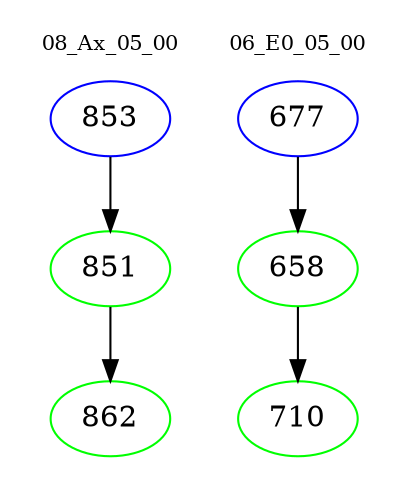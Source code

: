 digraph{
subgraph cluster_0 {
color = white
label = "08_Ax_05_00";
fontsize=10;
T0_853 [label="853", color="blue"]
T0_853 -> T0_851 [color="black"]
T0_851 [label="851", color="green"]
T0_851 -> T0_862 [color="black"]
T0_862 [label="862", color="green"]
}
subgraph cluster_1 {
color = white
label = "06_E0_05_00";
fontsize=10;
T1_677 [label="677", color="blue"]
T1_677 -> T1_658 [color="black"]
T1_658 [label="658", color="green"]
T1_658 -> T1_710 [color="black"]
T1_710 [label="710", color="green"]
}
}
